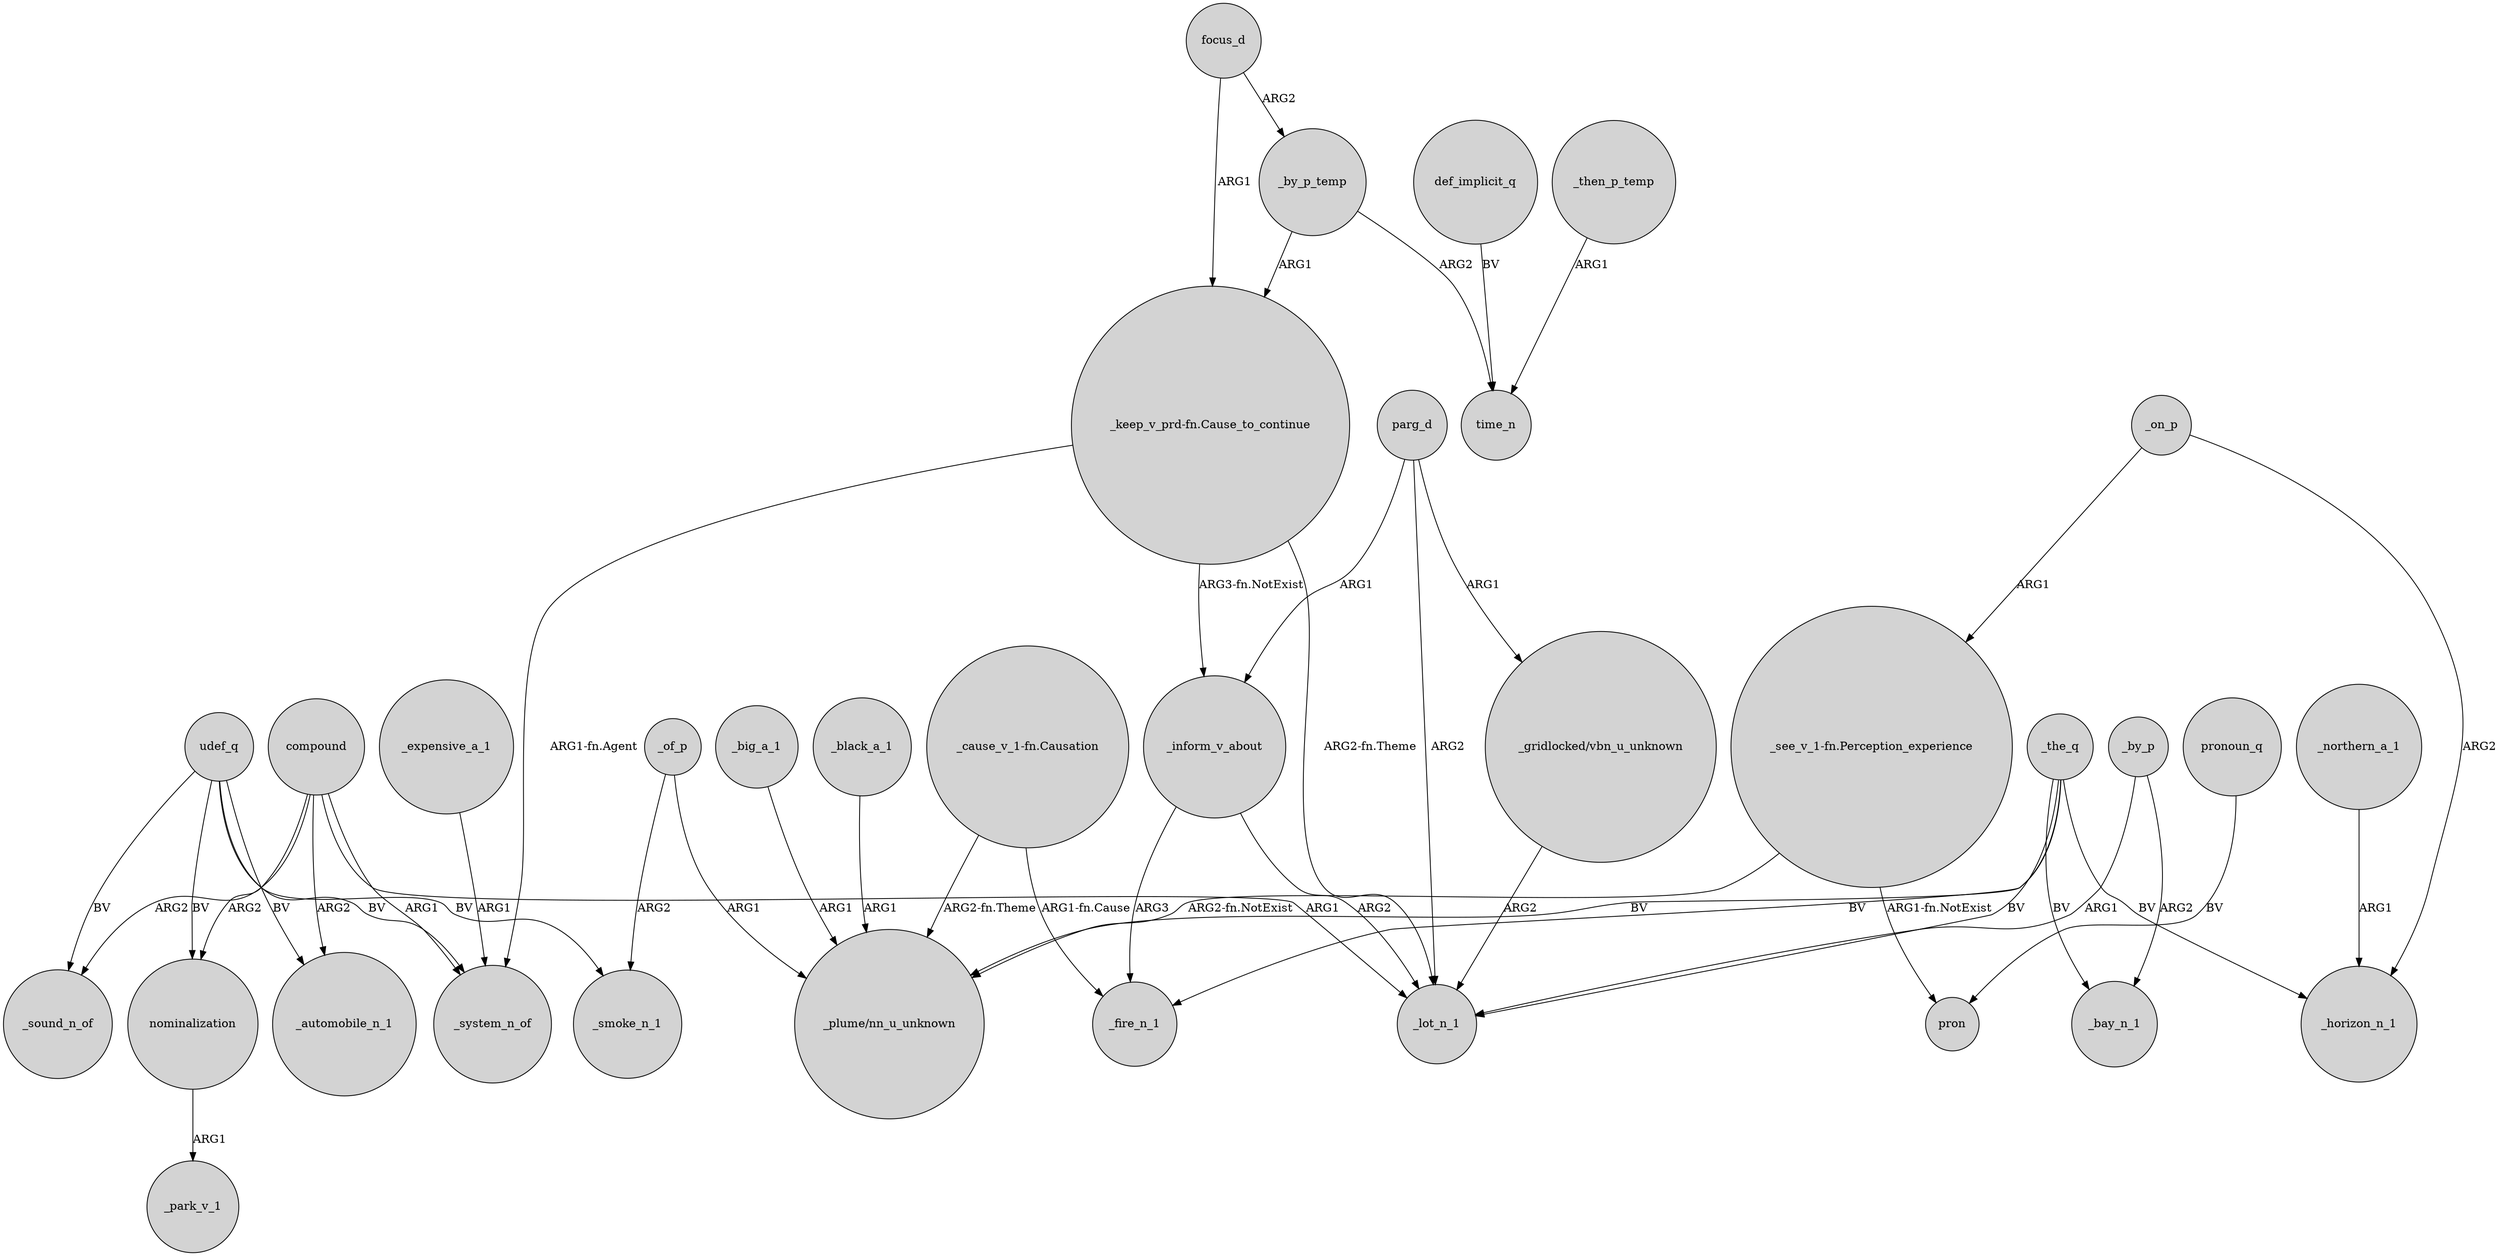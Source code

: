 digraph {
	node [shape=circle style=filled]
	udef_q -> _smoke_n_1 [label=BV]
	parg_d -> _inform_v_about [label=ARG1]
	_of_p -> _smoke_n_1 [label=ARG2]
	_on_p -> _horizon_n_1 [label=ARG2]
	parg_d -> "_gridlocked/vbn_u_unknown" [label=ARG1]
	compound -> _system_n_of [label=ARG1]
	_big_a_1 -> "_plume/nn_u_unknown" [label=ARG1]
	udef_q -> _automobile_n_1 [label=BV]
	_black_a_1 -> "_plume/nn_u_unknown" [label=ARG1]
	"_cause_v_1-fn.Causation" -> "_plume/nn_u_unknown" [label="ARG2-fn.Theme"]
	_expensive_a_1 -> _system_n_of [label=ARG1]
	udef_q -> _system_n_of [label=BV]
	compound -> nominalization [label=ARG2]
	_then_p_temp -> time_n [label=ARG1]
	_of_p -> "_plume/nn_u_unknown" [label=ARG1]
	"_keep_v_prd-fn.Cause_to_continue" -> _inform_v_about [label="ARG3-fn.NotExist"]
	pronoun_q -> pron [label=BV]
	compound -> _lot_n_1 [label=ARG1]
	_by_p -> _lot_n_1 [label=ARG1]
	focus_d -> "_keep_v_prd-fn.Cause_to_continue" [label=ARG1]
	compound -> _automobile_n_1 [label=ARG2]
	_the_q -> _lot_n_1 [label=BV]
	parg_d -> _lot_n_1 [label=ARG2]
	_by_p -> _bay_n_1 [label=ARG2]
	udef_q -> nominalization [label=BV]
	"_cause_v_1-fn.Causation" -> _fire_n_1 [label="ARG1-fn.Cause"]
	_the_q -> _horizon_n_1 [label=BV]
	udef_q -> _sound_n_of [label=BV]
	_inform_v_about -> _lot_n_1 [label=ARG2]
	"_keep_v_prd-fn.Cause_to_continue" -> _system_n_of [label="ARG1-fn.Agent"]
	"_see_v_1-fn.Perception_experience" -> pron [label="ARG1-fn.NotExist"]
	_the_q -> _bay_n_1 [label=BV]
	"_keep_v_prd-fn.Cause_to_continue" -> _lot_n_1 [label="ARG2-fn.Theme"]
	_the_q -> "_plume/nn_u_unknown" [label=BV]
	_by_p_temp -> time_n [label=ARG2]
	_the_q -> _fire_n_1 [label=BV]
	focus_d -> _by_p_temp [label=ARG2]
	_northern_a_1 -> _horizon_n_1 [label=ARG1]
	_by_p_temp -> "_keep_v_prd-fn.Cause_to_continue" [label=ARG1]
	"_gridlocked/vbn_u_unknown" -> _lot_n_1 [label=ARG2]
	_on_p -> "_see_v_1-fn.Perception_experience" [label=ARG1]
	_inform_v_about -> _fire_n_1 [label=ARG3]
	compound -> _sound_n_of [label=ARG2]
	def_implicit_q -> time_n [label=BV]
	"_see_v_1-fn.Perception_experience" -> "_plume/nn_u_unknown" [label="ARG2-fn.NotExist"]
	nominalization -> _park_v_1 [label=ARG1]
}
